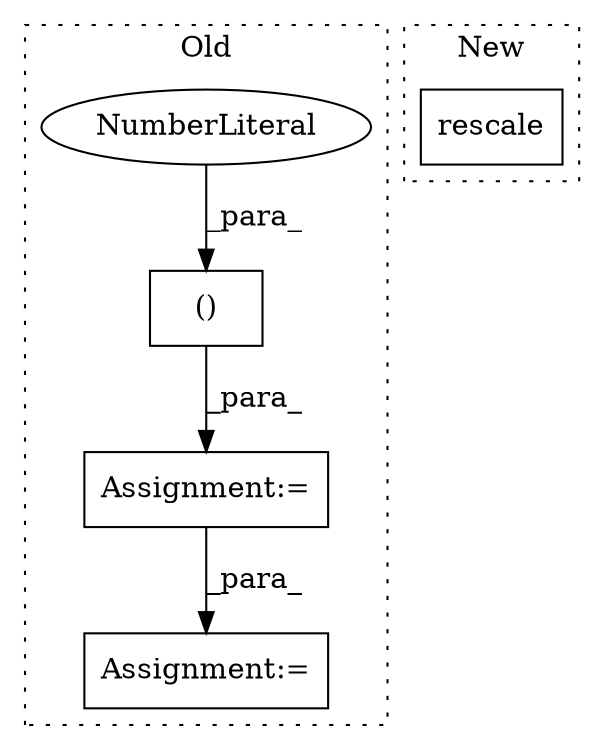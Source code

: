 digraph G {
subgraph cluster0 {
1 [label="()" a="106" s="904" l="30" shape="box"];
3 [label="Assignment:=" a="7" s="878" l="1" shape="box"];
4 [label="NumberLiteral" a="34" s="904" l="1" shape="ellipse"];
5 [label="Assignment:=" a="7" s="956" l="2" shape="box"];
label = "Old";
style="dotted";
}
subgraph cluster1 {
2 [label="rescale" a="32" s="1044,1066" l="8,1" shape="box"];
label = "New";
style="dotted";
}
1 -> 3 [label="_para_"];
3 -> 5 [label="_para_"];
4 -> 1 [label="_para_"];
}